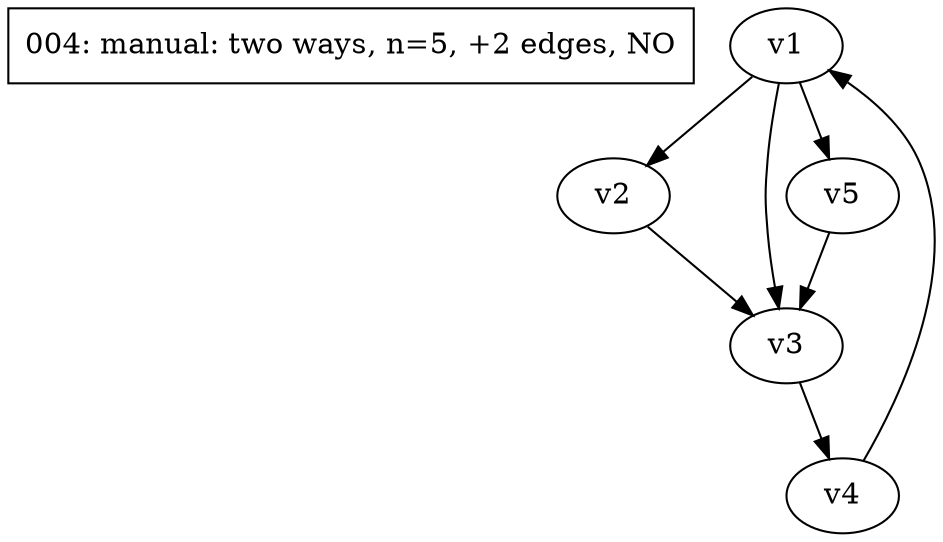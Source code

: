 digraph test004 {
	d[label="004: manual: two ways, n=5, +2 edges, NO" shape=box]
	v1
	v2
	v3
	v4
	v5
	v1 -> v2;
	v1 -> v3;
	v1 -> v5;
	v2 -> v3;
	v3 -> v4;
	v4 -> v1;
	v5 -> v3;
}
